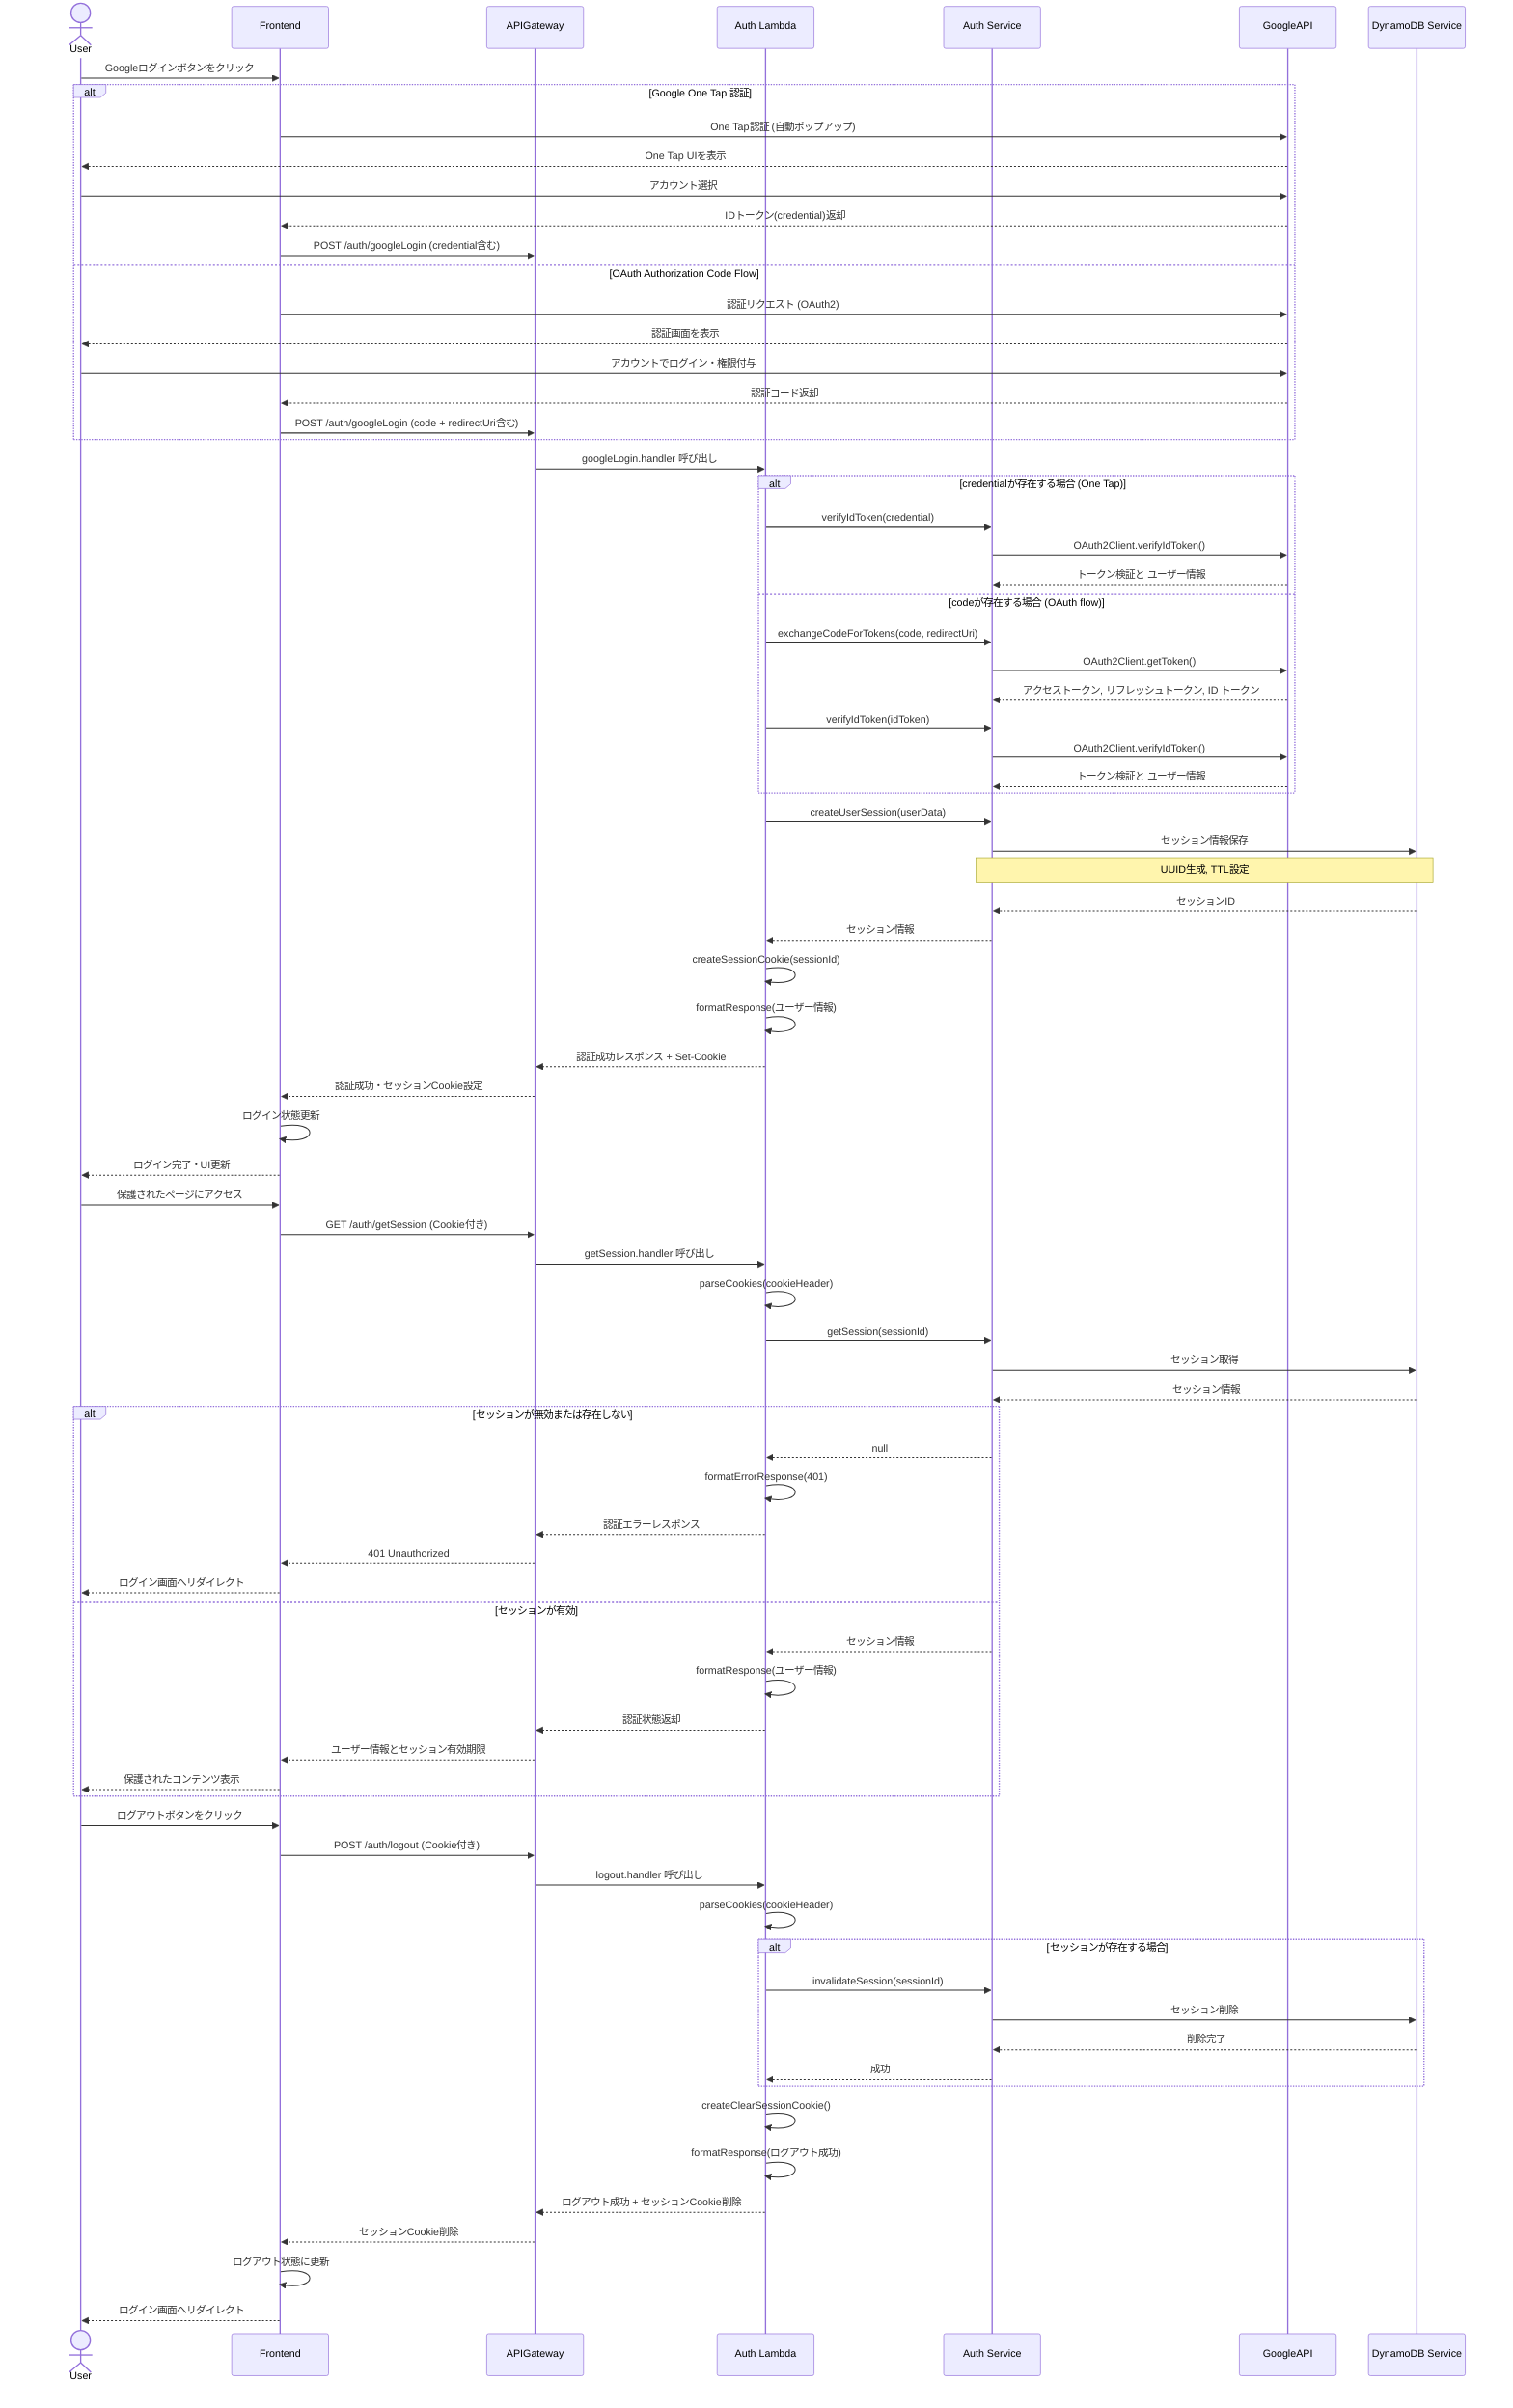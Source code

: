 sequenceDiagram
    actor User
    participant Frontend
    participant APIGateway
    participant AuthHandler as Auth Lambda
    participant GoogleAuthService as Auth Service
    participant GoogleAPI
    participant DynamoDBService as DynamoDB Service
    
    %% ログインフロー
    User->>Frontend: Googleログインボタンをクリック
    
    alt Google One Tap 認証
        Frontend->>GoogleAPI: One Tap認証 (自動ポップアップ)
        GoogleAPI-->>User: One Tap UIを表示
        User->>GoogleAPI: アカウント選択
        GoogleAPI-->>Frontend: IDトークン(credential)返却
        Frontend->>APIGateway: POST /auth/googleLogin (credential含む)
    else OAuth Authorization Code Flow
        Frontend->>GoogleAPI: 認証リクエスト (OAuth2)
        GoogleAPI-->>User: 認証画面を表示
        User->>GoogleAPI: アカウントでログイン・権限付与
        GoogleAPI-->>Frontend: 認証コード返却
        Frontend->>APIGateway: POST /auth/googleLogin (code + redirectUri含む)
    end
    
    APIGateway->>AuthHandler: googleLogin.handler 呼び出し
    
    alt credentialが存在する場合 (One Tap)
        AuthHandler->>GoogleAuthService: verifyIdToken(credential)
        GoogleAuthService->>GoogleAPI: OAuth2Client.verifyIdToken()
        GoogleAPI-->>GoogleAuthService: トークン検証と ユーザー情報
    else codeが存在する場合 (OAuth flow)
        AuthHandler->>GoogleAuthService: exchangeCodeForTokens(code, redirectUri)
        GoogleAuthService->>GoogleAPI: OAuth2Client.getToken()
        GoogleAPI-->>GoogleAuthService: アクセストークン, リフレッシュトークン, ID トークン
        
        AuthHandler->>GoogleAuthService: verifyIdToken(idToken)
        GoogleAuthService->>GoogleAPI: OAuth2Client.verifyIdToken()
        GoogleAPI-->>GoogleAuthService: トークン検証と ユーザー情報
    end
    
    AuthHandler->>GoogleAuthService: createUserSession(userData)
    GoogleAuthService->>DynamoDBService: セッション情報保存
    Note over GoogleAuthService,DynamoDBService: UUID生成, TTL設定
    DynamoDBService-->>GoogleAuthService: セッションID
    GoogleAuthService-->>AuthHandler: セッション情報
    
    AuthHandler->>AuthHandler: createSessionCookie(sessionId)
    AuthHandler->>AuthHandler: formatResponse(ユーザー情報)
    AuthHandler-->>APIGateway: 認証成功レスポンス + Set-Cookie
    APIGateway-->>Frontend: 認証成功・セッションCookie設定
    Frontend->>Frontend: ログイン状態更新
    Frontend-->>User: ログイン完了・UI更新
    
    %% セッション検証フロー
    User->>Frontend: 保護されたページにアクセス
    Frontend->>APIGateway: GET /auth/getSession (Cookie付き)
    APIGateway->>AuthHandler: getSession.handler 呼び出し
    
    AuthHandler->>AuthHandler: parseCookies(cookieHeader)
    AuthHandler->>GoogleAuthService: getSession(sessionId)
    GoogleAuthService->>DynamoDBService: セッション取得
    DynamoDBService-->>GoogleAuthService: セッション情報
    
    alt セッションが無効または存在しない
        GoogleAuthService-->>AuthHandler: null
        AuthHandler->>AuthHandler: formatErrorResponse(401)
        AuthHandler-->>APIGateway: 認証エラーレスポンス
        APIGateway-->>Frontend: 401 Unauthorized
        Frontend-->>User: ログイン画面へリダイレクト
    else セッションが有効
        GoogleAuthService-->>AuthHandler: セッション情報
        AuthHandler->>AuthHandler: formatResponse(ユーザー情報)
        AuthHandler-->>APIGateway: 認証状態返却
        APIGateway-->>Frontend: ユーザー情報とセッション有効期限
        Frontend-->>User: 保護されたコンテンツ表示
    end
    
    %% ログアウトフロー
    User->>Frontend: ログアウトボタンをクリック
    Frontend->>APIGateway: POST /auth/logout (Cookie付き)
    APIGateway->>AuthHandler: logout.handler 呼び出し
    
    AuthHandler->>AuthHandler: parseCookies(cookieHeader)
    
    alt セッションが存在する場合
        AuthHandler->>GoogleAuthService: invalidateSession(sessionId)
        GoogleAuthService->>DynamoDBService: セッション削除
        DynamoDBService-->>GoogleAuthService: 削除完了
        GoogleAuthService-->>AuthHandler: 成功
    end
    
    AuthHandler->>AuthHandler: createClearSessionCookie()
    AuthHandler->>AuthHandler: formatResponse(ログアウト成功)
    AuthHandler-->>APIGateway: ログアウト成功 + セッションCookie削除
    APIGateway-->>Frontend: セッションCookie削除
    Frontend->>Frontend: ログアウト状態に更新
    Frontend-->>User: ログイン画面へリダイレクト